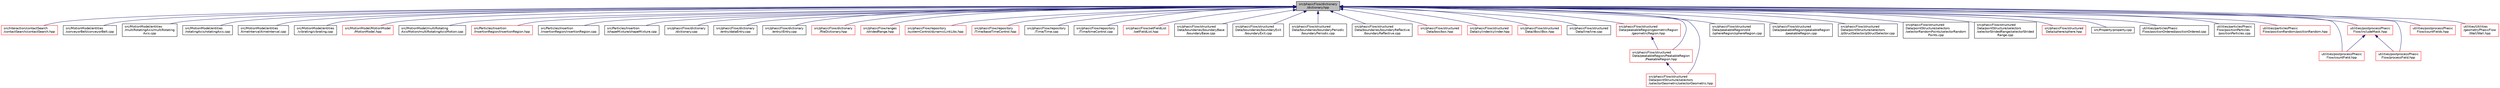 digraph "src/phasicFlow/dictionary/dictionary.hpp"
{
 // LATEX_PDF_SIZE
  edge [fontname="Helvetica",fontsize="10",labelfontname="Helvetica",labelfontsize="10"];
  node [fontname="Helvetica",fontsize="10",shape=record];
  Node1 [label="src/phasicFlow/dictionary\l/dictionary.hpp",height=0.2,width=0.4,color="black", fillcolor="grey75", style="filled", fontcolor="black",tooltip=" "];
  Node1 -> Node2 [dir="back",color="midnightblue",fontsize="10",style="solid",fontname="Helvetica"];
  Node2 [label="src/Interaction/contactSearch\l/contactSearch/contactSearch.hpp",height=0.2,width=0.4,color="red", fillcolor="white", style="filled",URL="$contactSearch_8hpp.html",tooltip=" "];
  Node1 -> Node20 [dir="back",color="midnightblue",fontsize="10",style="solid",fontname="Helvetica"];
  Node20 [label="src/MotionModel/entities\l/conveyorBelt/conveyorBelt.cpp",height=0.2,width=0.4,color="black", fillcolor="white", style="filled",URL="$conveyorBelt_8cpp.html",tooltip=" "];
  Node1 -> Node21 [dir="back",color="midnightblue",fontsize="10",style="solid",fontname="Helvetica"];
  Node21 [label="src/MotionModel/entities\l/multiRotatingAxis/multiRotating\lAxis.cpp",height=0.2,width=0.4,color="black", fillcolor="white", style="filled",URL="$multiRotatingAxis_8cpp.html",tooltip=" "];
  Node1 -> Node22 [dir="back",color="midnightblue",fontsize="10",style="solid",fontname="Helvetica"];
  Node22 [label="src/MotionModel/entities\l/rotatingAxis/rotatingAxis.cpp",height=0.2,width=0.4,color="black", fillcolor="white", style="filled",URL="$rotatingAxis_8cpp.html",tooltip=" "];
  Node1 -> Node23 [dir="back",color="midnightblue",fontsize="10",style="solid",fontname="Helvetica"];
  Node23 [label="src/MotionModel/entities\l/timeInterval/timeInterval.cpp",height=0.2,width=0.4,color="black", fillcolor="white", style="filled",URL="$timeInterval_8cpp.html",tooltip=" "];
  Node1 -> Node24 [dir="back",color="midnightblue",fontsize="10",style="solid",fontname="Helvetica"];
  Node24 [label="src/MotionModel/entities\l/vibrating/vibrating.cpp",height=0.2,width=0.4,color="black", fillcolor="white", style="filled",URL="$vibrating_8cpp.html",tooltip=" "];
  Node1 -> Node25 [dir="back",color="midnightblue",fontsize="10",style="solid",fontname="Helvetica"];
  Node25 [label="src/MotionModel/MotionModel\l/MotionModel.hpp",height=0.2,width=0.4,color="red", fillcolor="white", style="filled",URL="$MotionModel_8hpp.html",tooltip=" "];
  Node1 -> Node36 [dir="back",color="midnightblue",fontsize="10",style="solid",fontname="Helvetica"];
  Node36 [label="src/MotionModel/multiRotating\lAxisMotion/multiRotatingAxisMotion.cpp",height=0.2,width=0.4,color="black", fillcolor="white", style="filled",URL="$multiRotatingAxisMotion_8cpp.html",tooltip=" "];
  Node1 -> Node37 [dir="back",color="midnightblue",fontsize="10",style="solid",fontname="Helvetica"];
  Node37 [label="src/Particles/Insertion\l/InsertionRegion/InsertionRegion.hpp",height=0.2,width=0.4,color="red", fillcolor="white", style="filled",URL="$InsertionRegion_8hpp.html",tooltip=" "];
  Node1 -> Node41 [dir="back",color="midnightblue",fontsize="10",style="solid",fontname="Helvetica"];
  Node41 [label="src/Particles/Insertion\l/insertionRegion/insertionRegion.cpp",height=0.2,width=0.4,color="black", fillcolor="white", style="filled",URL="$insertionRegion_8cpp.html",tooltip=" "];
  Node1 -> Node42 [dir="back",color="midnightblue",fontsize="10",style="solid",fontname="Helvetica"];
  Node42 [label="src/Particles/Insertion\l/shapeMixture/shapeMixture.cpp",height=0.2,width=0.4,color="black", fillcolor="white", style="filled",URL="$shapeMixture_8cpp.html",tooltip=" "];
  Node1 -> Node43 [dir="back",color="midnightblue",fontsize="10",style="solid",fontname="Helvetica"];
  Node43 [label="src/phasicFlow/dictionary\l/dictionary.cpp",height=0.2,width=0.4,color="black", fillcolor="white", style="filled",URL="$dictionary_8cpp.html",tooltip=" "];
  Node1 -> Node44 [dir="back",color="midnightblue",fontsize="10",style="solid",fontname="Helvetica"];
  Node44 [label="src/phasicFlow/dictionary\l/entry/dataEntry.cpp",height=0.2,width=0.4,color="black", fillcolor="white", style="filled",URL="$dataEntry_8cpp.html",tooltip=" "];
  Node1 -> Node45 [dir="back",color="midnightblue",fontsize="10",style="solid",fontname="Helvetica"];
  Node45 [label="src/phasicFlow/dictionary\l/entry/iEntry.cpp",height=0.2,width=0.4,color="black", fillcolor="white", style="filled",URL="$iEntry_8cpp.html",tooltip=" "];
  Node1 -> Node46 [dir="back",color="midnightblue",fontsize="10",style="solid",fontname="Helvetica"];
  Node46 [label="src/phasicFlow/dictionary\l/fileDictionary.hpp",height=0.2,width=0.4,color="red", fillcolor="white", style="filled",URL="$fileDictionary_8hpp.html",tooltip=" "];
  Node1 -> Node173 [dir="back",color="midnightblue",fontsize="10",style="solid",fontname="Helvetica"];
  Node173 [label="src/phasicFlow/ranges\l/stridedRange.hpp",height=0.2,width=0.4,color="red", fillcolor="white", style="filled",URL="$stridedRange_8hpp.html",tooltip=" "];
  Node1 -> Node186 [dir="back",color="midnightblue",fontsize="10",style="solid",fontname="Helvetica"];
  Node186 [label="src/phasicFlow/repository\l/systemControl/dynamicLinkLibs.hpp",height=0.2,width=0.4,color="red", fillcolor="white", style="filled",URL="$dynamicLinkLibs_8hpp.html",tooltip=" "];
  Node1 -> Node176 [dir="back",color="midnightblue",fontsize="10",style="solid",fontname="Helvetica"];
  Node176 [label="src/phasicFlow/repository\l/Time/baseTimeControl.hpp",height=0.2,width=0.4,color="red", fillcolor="white", style="filled",URL="$baseTimeControl_8hpp.html",tooltip=" "];
  Node1 -> Node183 [dir="back",color="midnightblue",fontsize="10",style="solid",fontname="Helvetica"];
  Node183 [label="src/phasicFlow/repository\l/Time/Time.cpp",height=0.2,width=0.4,color="black", fillcolor="white", style="filled",URL="$Time_8cpp.html",tooltip=" "];
  Node1 -> Node185 [dir="back",color="midnightblue",fontsize="10",style="solid",fontname="Helvetica"];
  Node185 [label="src/phasicFlow/repository\l/Time/timeControl.cpp",height=0.2,width=0.4,color="black", fillcolor="white", style="filled",URL="$timeControl_8cpp.html",tooltip=" "];
  Node1 -> Node137 [dir="back",color="midnightblue",fontsize="10",style="solid",fontname="Helvetica"];
  Node137 [label="src/phasicFlow/setFieldList\l/setFieldList.hpp",height=0.2,width=0.4,color="red", fillcolor="white", style="filled",URL="$setFieldList_8hpp.html",tooltip=" "];
  Node1 -> Node156 [dir="back",color="midnightblue",fontsize="10",style="solid",fontname="Helvetica"];
  Node156 [label="src/phasicFlow/structured\lData/boundaries/boundaryBase\l/boundaryBase.cpp",height=0.2,width=0.4,color="black", fillcolor="white", style="filled",URL="$boundaryBase_8cpp.html",tooltip=" "];
  Node1 -> Node188 [dir="back",color="midnightblue",fontsize="10",style="solid",fontname="Helvetica"];
  Node188 [label="src/phasicFlow/structured\lData/boundaries/boundaryExit\l/boundaryExit.cpp",height=0.2,width=0.4,color="black", fillcolor="white", style="filled",URL="$boundaryExit_8cpp.html",tooltip=" "];
  Node1 -> Node189 [dir="back",color="midnightblue",fontsize="10",style="solid",fontname="Helvetica"];
  Node189 [label="src/phasicFlow/structured\lData/boundaries/boundaryPeriodic\l/boundaryPeriodic.cpp",height=0.2,width=0.4,color="black", fillcolor="white", style="filled",URL="$boundaryPeriodic_8cpp.html",tooltip=" "];
  Node1 -> Node139 [dir="back",color="midnightblue",fontsize="10",style="solid",fontname="Helvetica"];
  Node139 [label="src/phasicFlow/structured\lData/boundaries/boundaryReflective\l/boundaryReflective.cpp",height=0.2,width=0.4,color="black", fillcolor="white", style="filled",URL="$boundaryReflective_8cpp.html",tooltip=" "];
  Node1 -> Node190 [dir="back",color="midnightblue",fontsize="10",style="solid",fontname="Helvetica"];
  Node190 [label="src/phasicFlow/structured\lData/box/box.hpp",height=0.2,width=0.4,color="red", fillcolor="white", style="filled",URL="$box_8hpp.html",tooltip=" "];
  Node1 -> Node251 [dir="back",color="midnightblue",fontsize="10",style="solid",fontname="Helvetica"];
  Node251 [label="src/phasicFlow/structured\lData/cylinder/cylinder.hpp",height=0.2,width=0.4,color="red", fillcolor="white", style="filled",URL="$cylinder_8hpp.html",tooltip=" "];
  Node1 -> Node255 [dir="back",color="midnightblue",fontsize="10",style="solid",fontname="Helvetica"];
  Node255 [label="src/phasicFlow/structured\lData/iBox/iBox.hpp",height=0.2,width=0.4,color="red", fillcolor="white", style="filled",URL="$iBox_8hpp.html",tooltip=" "];
  Node1 -> Node258 [dir="back",color="midnightblue",fontsize="10",style="solid",fontname="Helvetica"];
  Node258 [label="src/phasicFlow/structured\lData/line/line.cpp",height=0.2,width=0.4,color="black", fillcolor="white", style="filled",URL="$line_8cpp.html",tooltip=" "];
  Node1 -> Node259 [dir="back",color="midnightblue",fontsize="10",style="solid",fontname="Helvetica"];
  Node259 [label="src/phasicFlow/structured\lData/peakableRegion/geometricRegion\l/geometricRegion.hpp",height=0.2,width=0.4,color="red", fillcolor="white", style="filled",URL="$geometricRegion_8hpp.html",tooltip=" "];
  Node259 -> Node260 [dir="back",color="midnightblue",fontsize="10",style="solid",fontname="Helvetica"];
  Node260 [label="src/phasicFlow/structured\lData/peakableRegion/PeakableRegion\l/PeakableRegion.hpp",height=0.2,width=0.4,color="red", fillcolor="white", style="filled",URL="$PeakableRegion_8hpp.html",tooltip=" "];
  Node260 -> Node162 [dir="back",color="midnightblue",fontsize="10",style="solid",fontname="Helvetica"];
  Node162 [label="src/phasicFlow/structured\lData/pointStructure/selectors\l/selectorGeometric/selectorGeometric.hpp",height=0.2,width=0.4,color="red", fillcolor="white", style="filled",URL="$selectorGeometric_8hpp.html",tooltip=" "];
  Node1 -> Node261 [dir="back",color="midnightblue",fontsize="10",style="solid",fontname="Helvetica"];
  Node261 [label="src/phasicFlow/structured\lData/peakableRegion/old\l/sphereRegion/sphereRegion.cpp",height=0.2,width=0.4,color="black", fillcolor="white", style="filled",URL="$sphereRegion_8cpp.html",tooltip=" "];
  Node1 -> Node260 [dir="back",color="midnightblue",fontsize="10",style="solid",fontname="Helvetica"];
  Node1 -> Node262 [dir="back",color="midnightblue",fontsize="10",style="solid",fontname="Helvetica"];
  Node262 [label="src/phasicFlow/structured\lData/peakableRegion/peakableRegion\l/peakableRegion.cpp",height=0.2,width=0.4,color="black", fillcolor="white", style="filled",URL="$peakableRegion_8cpp.html",tooltip=" "];
  Node1 -> Node159 [dir="back",color="midnightblue",fontsize="10",style="solid",fontname="Helvetica"];
  Node159 [label="src/phasicFlow/structured\lData/pointStructure/selectors\l/pStructSelector/pStructSelector.cpp",height=0.2,width=0.4,color="black", fillcolor="white", style="filled",URL="$pStructSelector_8cpp.html",tooltip=" "];
  Node1 -> Node162 [dir="back",color="midnightblue",fontsize="10",style="solid",fontname="Helvetica"];
  Node1 -> Node165 [dir="back",color="midnightblue",fontsize="10",style="solid",fontname="Helvetica"];
  Node165 [label="src/phasicFlow/structured\lData/pointStructure/selectors\l/selectorRandomPoints/selectorRandom\lPoints.cpp",height=0.2,width=0.4,color="black", fillcolor="white", style="filled",URL="$selectorRandomPoints_8cpp.html",tooltip=" "];
  Node1 -> Node167 [dir="back",color="midnightblue",fontsize="10",style="solid",fontname="Helvetica"];
  Node167 [label="src/phasicFlow/structured\lData/pointStructure/selectors\l/selectorStridedRange/selectorStrided\lRange.cpp",height=0.2,width=0.4,color="black", fillcolor="white", style="filled",URL="$selectorStridedRange_8cpp.html",tooltip=" "];
  Node1 -> Node263 [dir="back",color="midnightblue",fontsize="10",style="solid",fontname="Helvetica"];
  Node263 [label="src/phasicFlow/structured\lData/sphere/sphere.hpp",height=0.2,width=0.4,color="red", fillcolor="white", style="filled",URL="$sphere_8hpp.html",tooltip=" "];
  Node1 -> Node172 [dir="back",color="midnightblue",fontsize="10",style="solid",fontname="Helvetica"];
  Node172 [label="src/Property/property.cpp",height=0.2,width=0.4,color="black", fillcolor="white", style="filled",URL="$property_8cpp.html",tooltip=" "];
  Node1 -> Node266 [dir="back",color="midnightblue",fontsize="10",style="solid",fontname="Helvetica"];
  Node266 [label="utilities/particlesPhasic\lFlow/positionOrdered/positionOrdered.cpp",height=0.2,width=0.4,color="black", fillcolor="white", style="filled",URL="$positionOrdered_8cpp.html",tooltip=" "];
  Node1 -> Node93 [dir="back",color="midnightblue",fontsize="10",style="solid",fontname="Helvetica"];
  Node93 [label="utilities/particlesPhasic\lFlow/positionParticles\l/positionParticles.cpp",height=0.2,width=0.4,color="black", fillcolor="white", style="filled",URL="$positionParticles_8cpp.html",tooltip=" "];
  Node1 -> Node267 [dir="back",color="midnightblue",fontsize="10",style="solid",fontname="Helvetica"];
  Node267 [label="utilities/particlesPhasic\lFlow/positionRandom/positionRandom.hpp",height=0.2,width=0.4,color="red", fillcolor="white", style="filled",URL="$positionRandom_8hpp.html",tooltip=" "];
  Node1 -> Node145 [dir="back",color="midnightblue",fontsize="10",style="solid",fontname="Helvetica"];
  Node145 [label="utilities/postprocessPhasic\lFlow/countField.hpp",height=0.2,width=0.4,color="red", fillcolor="white", style="filled",URL="$countField_8hpp.html",tooltip=" "];
  Node1 -> Node148 [dir="back",color="midnightblue",fontsize="10",style="solid",fontname="Helvetica"];
  Node148 [label="utilities/postprocessPhasic\lFlow/includeMask.hpp",height=0.2,width=0.4,color="red", fillcolor="white", style="filled",URL="$includeMask_8hpp.html",tooltip=" "];
  Node148 -> Node145 [dir="back",color="midnightblue",fontsize="10",style="solid",fontname="Helvetica"];
  Node148 -> Node152 [dir="back",color="midnightblue",fontsize="10",style="solid",fontname="Helvetica"];
  Node152 [label="utilities/postprocessPhasic\lFlow/processField.hpp",height=0.2,width=0.4,color="red", fillcolor="white", style="filled",URL="$processField_8hpp.html",tooltip=" "];
  Node1 -> Node268 [dir="back",color="midnightblue",fontsize="10",style="solid",fontname="Helvetica"];
  Node268 [label="utilities/postprocessPhasic\lFlow/countFields.hpp",height=0.2,width=0.4,color="red", fillcolor="white", style="filled",URL="$countFields_8hpp.html",tooltip=" "];
  Node1 -> Node152 [dir="back",color="midnightblue",fontsize="10",style="solid",fontname="Helvetica"];
  Node1 -> Node269 [dir="back",color="midnightblue",fontsize="10",style="solid",fontname="Helvetica"];
  Node269 [label="utilities/Utilities\l/geometryPhasicFlow\l/Wall/Wall.hpp",height=0.2,width=0.4,color="red", fillcolor="white", style="filled",URL="$Wall_8hpp.html",tooltip=" "];
}
